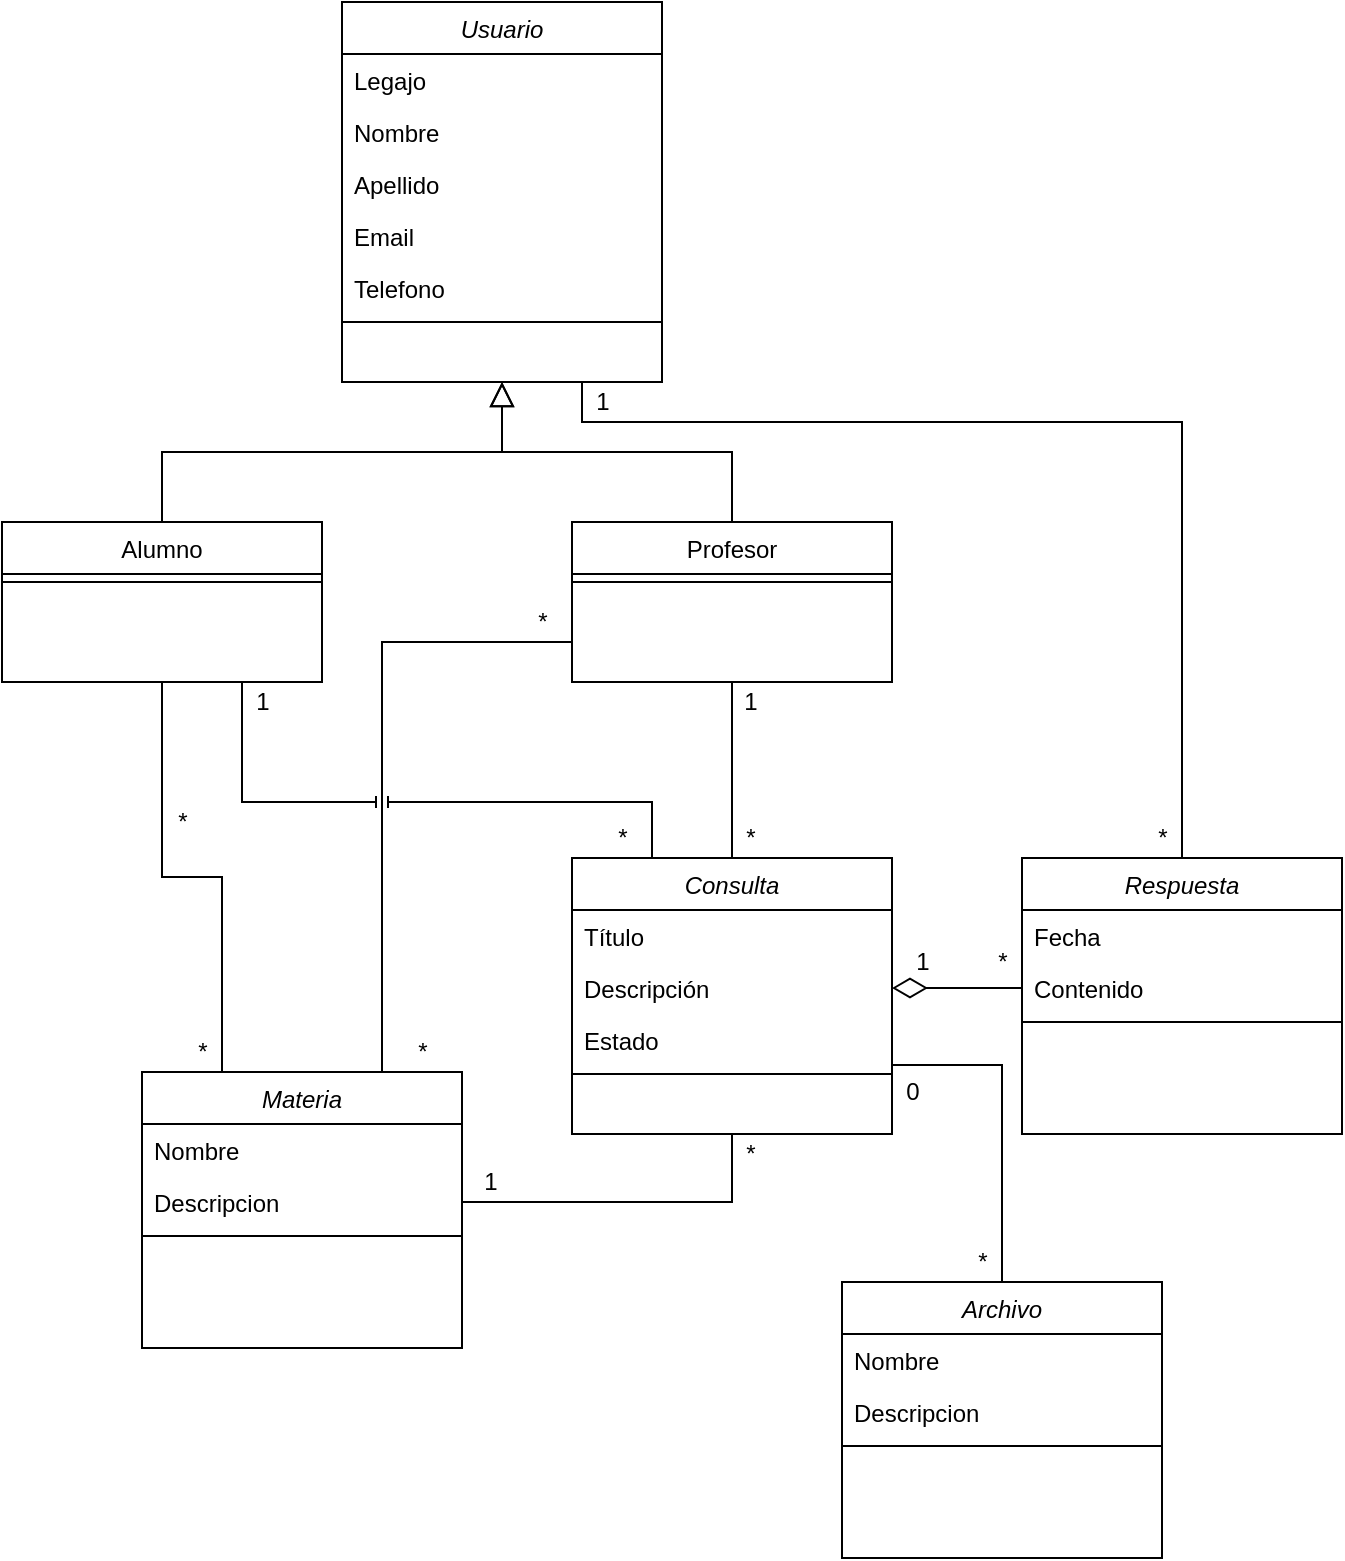 <mxfile>
    <diagram id="C5RBs43oDa-KdzZeNtuy" name="Page-1">
        <mxGraphModel dx="620" dy="420" grid="1" gridSize="10" guides="1" tooltips="1" connect="1" arrows="1" fold="1" page="1" pageScale="1" pageWidth="827" pageHeight="1169" math="0" shadow="0">
            <root>
                <mxCell id="WIyWlLk6GJQsqaUBKTNV-0"/>
                <mxCell id="WIyWlLk6GJQsqaUBKTNV-1" parent="WIyWlLk6GJQsqaUBKTNV-0"/>
                <mxCell id="zkfFHV4jXpPFQw0GAbJ--0" value="Usuario" style="swimlane;fontStyle=2;align=center;verticalAlign=top;childLayout=stackLayout;horizontal=1;startSize=26;horizontalStack=0;resizeParent=1;resizeLast=0;collapsible=1;marginBottom=0;rounded=0;shadow=0;strokeWidth=1;" parent="WIyWlLk6GJQsqaUBKTNV-1" vertex="1">
                    <mxGeometry x="210" y="50" width="160" height="190" as="geometry">
                        <mxRectangle x="230" y="140" width="160" height="26" as="alternateBounds"/>
                    </mxGeometry>
                </mxCell>
                <mxCell id="zkfFHV4jXpPFQw0GAbJ--1" value="Legajo" style="text;align=left;verticalAlign=top;spacingLeft=4;spacingRight=4;overflow=hidden;rotatable=0;points=[[0,0.5],[1,0.5]];portConstraint=eastwest;" parent="zkfFHV4jXpPFQw0GAbJ--0" vertex="1">
                    <mxGeometry y="26" width="160" height="26" as="geometry"/>
                </mxCell>
                <mxCell id="zkfFHV4jXpPFQw0GAbJ--2" value="Nombre" style="text;align=left;verticalAlign=top;spacingLeft=4;spacingRight=4;overflow=hidden;rotatable=0;points=[[0,0.5],[1,0.5]];portConstraint=eastwest;rounded=0;shadow=0;html=0;" parent="zkfFHV4jXpPFQw0GAbJ--0" vertex="1">
                    <mxGeometry y="52" width="160" height="26" as="geometry"/>
                </mxCell>
                <mxCell id="zkfFHV4jXpPFQw0GAbJ--3" value="Apellido" style="text;align=left;verticalAlign=top;spacingLeft=4;spacingRight=4;overflow=hidden;rotatable=0;points=[[0,0.5],[1,0.5]];portConstraint=eastwest;rounded=0;shadow=0;html=0;" parent="zkfFHV4jXpPFQw0GAbJ--0" vertex="1">
                    <mxGeometry y="78" width="160" height="26" as="geometry"/>
                </mxCell>
                <mxCell id="EM_2UDns_4nOkJSnk5Er-6" value="Email" style="text;align=left;verticalAlign=top;spacingLeft=4;spacingRight=4;overflow=hidden;rotatable=0;points=[[0,0.5],[1,0.5]];portConstraint=eastwest;rounded=0;shadow=0;html=0;" parent="zkfFHV4jXpPFQw0GAbJ--0" vertex="1">
                    <mxGeometry y="104" width="160" height="26" as="geometry"/>
                </mxCell>
                <mxCell id="EM_2UDns_4nOkJSnk5Er-7" value="Telefono" style="text;align=left;verticalAlign=top;spacingLeft=4;spacingRight=4;overflow=hidden;rotatable=0;points=[[0,0.5],[1,0.5]];portConstraint=eastwest;rounded=0;shadow=0;html=0;" parent="zkfFHV4jXpPFQw0GAbJ--0" vertex="1">
                    <mxGeometry y="130" width="160" height="26" as="geometry"/>
                </mxCell>
                <mxCell id="zkfFHV4jXpPFQw0GAbJ--4" value="" style="line;html=1;strokeWidth=1;align=left;verticalAlign=middle;spacingTop=-1;spacingLeft=3;spacingRight=3;rotatable=0;labelPosition=right;points=[];portConstraint=eastwest;" parent="zkfFHV4jXpPFQw0GAbJ--0" vertex="1">
                    <mxGeometry y="156" width="160" height="8" as="geometry"/>
                </mxCell>
                <mxCell id="zkfFHV4jXpPFQw0GAbJ--6" value="Alumno" style="swimlane;fontStyle=0;align=center;verticalAlign=top;childLayout=stackLayout;horizontal=1;startSize=26;horizontalStack=0;resizeParent=1;resizeLast=0;collapsible=1;marginBottom=0;rounded=0;shadow=0;strokeWidth=1;" parent="WIyWlLk6GJQsqaUBKTNV-1" vertex="1">
                    <mxGeometry x="40" y="310" width="160" height="80" as="geometry">
                        <mxRectangle x="130" y="380" width="160" height="26" as="alternateBounds"/>
                    </mxGeometry>
                </mxCell>
                <mxCell id="zkfFHV4jXpPFQw0GAbJ--9" value="" style="line;html=1;strokeWidth=1;align=left;verticalAlign=middle;spacingTop=-1;spacingLeft=3;spacingRight=3;rotatable=0;labelPosition=right;points=[];portConstraint=eastwest;" parent="zkfFHV4jXpPFQw0GAbJ--6" vertex="1">
                    <mxGeometry y="26" width="160" height="8" as="geometry"/>
                </mxCell>
                <mxCell id="zkfFHV4jXpPFQw0GAbJ--12" value="" style="endArrow=block;endSize=10;endFill=0;shadow=0;strokeWidth=1;rounded=0;edgeStyle=elbowEdgeStyle;elbow=vertical;" parent="WIyWlLk6GJQsqaUBKTNV-1" source="zkfFHV4jXpPFQw0GAbJ--6" target="zkfFHV4jXpPFQw0GAbJ--0" edge="1">
                    <mxGeometry width="160" relative="1" as="geometry">
                        <mxPoint x="200" y="203" as="sourcePoint"/>
                        <mxPoint x="200" y="203" as="targetPoint"/>
                    </mxGeometry>
                </mxCell>
                <mxCell id="zkfFHV4jXpPFQw0GAbJ--13" value="Profesor" style="swimlane;fontStyle=0;align=center;verticalAlign=top;childLayout=stackLayout;horizontal=1;startSize=26;horizontalStack=0;resizeParent=1;resizeLast=0;collapsible=1;marginBottom=0;rounded=0;shadow=0;strokeWidth=1;" parent="WIyWlLk6GJQsqaUBKTNV-1" vertex="1">
                    <mxGeometry x="325" y="310" width="160" height="80" as="geometry">
                        <mxRectangle x="340" y="380" width="170" height="26" as="alternateBounds"/>
                    </mxGeometry>
                </mxCell>
                <mxCell id="zkfFHV4jXpPFQw0GAbJ--15" value="" style="line;html=1;strokeWidth=1;align=left;verticalAlign=middle;spacingTop=-1;spacingLeft=3;spacingRight=3;rotatable=0;labelPosition=right;points=[];portConstraint=eastwest;" parent="zkfFHV4jXpPFQw0GAbJ--13" vertex="1">
                    <mxGeometry y="26" width="160" height="8" as="geometry"/>
                </mxCell>
                <mxCell id="zkfFHV4jXpPFQw0GAbJ--16" value="" style="endArrow=block;endSize=10;endFill=0;shadow=0;strokeWidth=1;rounded=0;edgeStyle=elbowEdgeStyle;elbow=vertical;" parent="WIyWlLk6GJQsqaUBKTNV-1" source="zkfFHV4jXpPFQw0GAbJ--13" target="zkfFHV4jXpPFQw0GAbJ--0" edge="1">
                    <mxGeometry width="160" relative="1" as="geometry">
                        <mxPoint x="210" y="373" as="sourcePoint"/>
                        <mxPoint x="310" y="271" as="targetPoint"/>
                    </mxGeometry>
                </mxCell>
                <mxCell id="EM_2UDns_4nOkJSnk5Er-0" value="Materia" style="swimlane;fontStyle=2;align=center;verticalAlign=top;childLayout=stackLayout;horizontal=1;startSize=26;horizontalStack=0;resizeParent=1;resizeLast=0;collapsible=1;marginBottom=0;rounded=0;shadow=0;strokeWidth=1;" parent="WIyWlLk6GJQsqaUBKTNV-1" vertex="1">
                    <mxGeometry x="110" y="585" width="160" height="138" as="geometry">
                        <mxRectangle x="230" y="140" width="160" height="26" as="alternateBounds"/>
                    </mxGeometry>
                </mxCell>
                <mxCell id="EM_2UDns_4nOkJSnk5Er-2" value="Nombre" style="text;align=left;verticalAlign=top;spacingLeft=4;spacingRight=4;overflow=hidden;rotatable=0;points=[[0,0.5],[1,0.5]];portConstraint=eastwest;rounded=0;shadow=0;html=0;" parent="EM_2UDns_4nOkJSnk5Er-0" vertex="1">
                    <mxGeometry y="26" width="160" height="26" as="geometry"/>
                </mxCell>
                <mxCell id="EM_2UDns_4nOkJSnk5Er-3" value="Descripcion" style="text;align=left;verticalAlign=top;spacingLeft=4;spacingRight=4;overflow=hidden;rotatable=0;points=[[0,0.5],[1,0.5]];portConstraint=eastwest;rounded=0;shadow=0;html=0;" parent="EM_2UDns_4nOkJSnk5Er-0" vertex="1">
                    <mxGeometry y="52" width="160" height="26" as="geometry"/>
                </mxCell>
                <mxCell id="EM_2UDns_4nOkJSnk5Er-4" value="" style="line;html=1;strokeWidth=1;align=left;verticalAlign=middle;spacingTop=-1;spacingLeft=3;spacingRight=3;rotatable=0;labelPosition=right;points=[];portConstraint=eastwest;" parent="EM_2UDns_4nOkJSnk5Er-0" vertex="1">
                    <mxGeometry y="78" width="160" height="8" as="geometry"/>
                </mxCell>
                <mxCell id="EM_2UDns_4nOkJSnk5Er-9" value="Consulta" style="swimlane;fontStyle=2;align=center;verticalAlign=top;childLayout=stackLayout;horizontal=1;startSize=26;horizontalStack=0;resizeParent=1;resizeLast=0;collapsible=1;marginBottom=0;rounded=0;shadow=0;strokeWidth=1;" parent="WIyWlLk6GJQsqaUBKTNV-1" vertex="1">
                    <mxGeometry x="325" y="478" width="160" height="138" as="geometry">
                        <mxRectangle x="230" y="140" width="160" height="26" as="alternateBounds"/>
                    </mxGeometry>
                </mxCell>
                <mxCell id="EM_2UDns_4nOkJSnk5Er-11" value="Título" style="text;align=left;verticalAlign=top;spacingLeft=4;spacingRight=4;overflow=hidden;rotatable=0;points=[[0,0.5],[1,0.5]];portConstraint=eastwest;rounded=0;shadow=0;html=0;" parent="EM_2UDns_4nOkJSnk5Er-9" vertex="1">
                    <mxGeometry y="26" width="160" height="26" as="geometry"/>
                </mxCell>
                <mxCell id="EM_2UDns_4nOkJSnk5Er-12" value="Descripción" style="text;align=left;verticalAlign=top;spacingLeft=4;spacingRight=4;overflow=hidden;rotatable=0;points=[[0,0.5],[1,0.5]];portConstraint=eastwest;rounded=0;shadow=0;html=0;" parent="EM_2UDns_4nOkJSnk5Er-9" vertex="1">
                    <mxGeometry y="52" width="160" height="26" as="geometry"/>
                </mxCell>
                <mxCell id="39" value="Estado" style="text;align=left;verticalAlign=top;spacingLeft=4;spacingRight=4;overflow=hidden;rotatable=0;points=[[0,0.5],[1,0.5]];portConstraint=eastwest;rounded=0;shadow=0;html=0;" vertex="1" parent="EM_2UDns_4nOkJSnk5Er-9">
                    <mxGeometry y="78" width="160" height="26" as="geometry"/>
                </mxCell>
                <mxCell id="EM_2UDns_4nOkJSnk5Er-13" value="" style="line;html=1;strokeWidth=1;align=left;verticalAlign=middle;spacingTop=-1;spacingLeft=3;spacingRight=3;rotatable=0;labelPosition=right;points=[];portConstraint=eastwest;" parent="EM_2UDns_4nOkJSnk5Er-9" vertex="1">
                    <mxGeometry y="104" width="160" height="8" as="geometry"/>
                </mxCell>
                <mxCell id="EM_2UDns_4nOkJSnk5Er-21" value="Respuesta" style="swimlane;fontStyle=2;align=center;verticalAlign=top;childLayout=stackLayout;horizontal=1;startSize=26;horizontalStack=0;resizeParent=1;resizeLast=0;collapsible=1;marginBottom=0;rounded=0;shadow=0;strokeWidth=1;" parent="WIyWlLk6GJQsqaUBKTNV-1" vertex="1">
                    <mxGeometry x="550" y="478" width="160" height="138" as="geometry">
                        <mxRectangle x="230" y="140" width="160" height="26" as="alternateBounds"/>
                    </mxGeometry>
                </mxCell>
                <mxCell id="EM_2UDns_4nOkJSnk5Er-23" value="Fecha" style="text;align=left;verticalAlign=top;spacingLeft=4;spacingRight=4;overflow=hidden;rotatable=0;points=[[0,0.5],[1,0.5]];portConstraint=eastwest;rounded=0;shadow=0;html=0;" parent="EM_2UDns_4nOkJSnk5Er-21" vertex="1">
                    <mxGeometry y="26" width="160" height="26" as="geometry"/>
                </mxCell>
                <mxCell id="EM_2UDns_4nOkJSnk5Er-24" value="Contenido" style="text;align=left;verticalAlign=top;spacingLeft=4;spacingRight=4;overflow=hidden;rotatable=0;points=[[0,0.5],[1,0.5]];portConstraint=eastwest;rounded=0;shadow=0;html=0;" parent="EM_2UDns_4nOkJSnk5Er-21" vertex="1">
                    <mxGeometry y="52" width="160" height="26" as="geometry"/>
                </mxCell>
                <mxCell id="EM_2UDns_4nOkJSnk5Er-25" value="" style="line;html=1;strokeWidth=1;align=left;verticalAlign=middle;spacingTop=-1;spacingLeft=3;spacingRight=3;rotatable=0;labelPosition=right;points=[];portConstraint=eastwest;" parent="EM_2UDns_4nOkJSnk5Er-21" vertex="1">
                    <mxGeometry y="78" width="160" height="8" as="geometry"/>
                </mxCell>
                <mxCell id="11" value="" style="group" vertex="1" connectable="0" parent="WIyWlLk6GJQsqaUBKTNV-1">
                    <mxGeometry x="490" y="520" width="50" height="20" as="geometry"/>
                </mxCell>
                <mxCell id="EM_2UDns_4nOkJSnk5Er-28" value="1" style="text;html=1;align=center;verticalAlign=middle;resizable=0;points=[];autosize=1;strokeColor=none;fillColor=none;" parent="11" vertex="1">
                    <mxGeometry width="20" height="20" as="geometry"/>
                </mxCell>
                <mxCell id="EM_2UDns_4nOkJSnk5Er-29" value="*" style="text;html=1;align=center;verticalAlign=middle;resizable=0;points=[];autosize=1;strokeColor=none;fillColor=none;" parent="11" vertex="1">
                    <mxGeometry x="40" width="20" height="20" as="geometry"/>
                </mxCell>
                <mxCell id="EM_2UDns_4nOkJSnk5Er-44" style="edgeStyle=none;rounded=0;jumpStyle=line;orthogonalLoop=1;jettySize=auto;html=1;startArrow=diamondThin;startFill=0;endArrow=none;endFill=0;startSize=15;sourcePerimeterSpacing=0;strokeColor=default;strokeWidth=1;entryX=0;entryY=0.5;entryDx=0;entryDy=0;exitX=1;exitY=0.5;exitDx=0;exitDy=0;" parent="11" source="EM_2UDns_4nOkJSnk5Er-12" target="EM_2UDns_4nOkJSnk5Er-24" edge="1">
                    <mxGeometry relative="1" as="geometry">
                        <mxPoint x="-65" y="210" as="sourcePoint"/>
                        <mxPoint x="-5" y="170" as="targetPoint"/>
                        <Array as="points"/>
                    </mxGeometry>
                </mxCell>
                <mxCell id="23" value="*" style="text;html=1;align=center;verticalAlign=middle;resizable=0;points=[];autosize=1;strokeColor=none;fillColor=none;" vertex="1" parent="WIyWlLk6GJQsqaUBKTNV-1">
                    <mxGeometry x="240" y="565" width="20" height="20" as="geometry"/>
                </mxCell>
                <mxCell id="0" value="" style="rounded=0;jumpStyle=line;orthogonalLoop=1;jettySize=auto;html=1;strokeColor=default;endArrow=none;endFill=0;entryX=0.5;entryY=1;entryDx=0;entryDy=0;exitX=0.25;exitY=0;exitDx=0;exitDy=0;edgeStyle=orthogonalEdgeStyle;" edge="1" parent="WIyWlLk6GJQsqaUBKTNV-1" source="EM_2UDns_4nOkJSnk5Er-0" target="zkfFHV4jXpPFQw0GAbJ--6">
                    <mxGeometry relative="1" as="geometry">
                        <mxPoint x="420" y="562" as="sourcePoint"/>
                        <mxPoint x="570" y="562" as="targetPoint"/>
                    </mxGeometry>
                </mxCell>
                <mxCell id="2" value="*" style="text;html=1;align=center;verticalAlign=middle;resizable=0;points=[];autosize=1;strokeColor=none;fillColor=none;" vertex="1" parent="WIyWlLk6GJQsqaUBKTNV-1">
                    <mxGeometry x="120" y="450" width="20" height="20" as="geometry"/>
                </mxCell>
                <mxCell id="3" value="*" style="text;html=1;align=center;verticalAlign=middle;resizable=0;points=[];autosize=1;strokeColor=none;fillColor=none;" vertex="1" parent="WIyWlLk6GJQsqaUBKTNV-1">
                    <mxGeometry x="130" y="565" width="20" height="20" as="geometry"/>
                </mxCell>
                <mxCell id="4" value="" style="rounded=0;jumpStyle=line;orthogonalLoop=1;jettySize=auto;html=1;strokeColor=default;endArrow=none;endFill=0;entryX=0.5;entryY=1;entryDx=0;entryDy=0;exitX=1;exitY=0.5;exitDx=0;exitDy=0;edgeStyle=orthogonalEdgeStyle;" edge="1" parent="WIyWlLk6GJQsqaUBKTNV-1" source="EM_2UDns_4nOkJSnk5Er-3" target="EM_2UDns_4nOkJSnk5Er-9">
                    <mxGeometry relative="1" as="geometry">
                        <mxPoint x="194" y="595" as="sourcePoint"/>
                        <mxPoint x="194" y="458" as="targetPoint"/>
                    </mxGeometry>
                </mxCell>
                <mxCell id="5" value="1" style="text;html=1;align=center;verticalAlign=middle;resizable=0;points=[];autosize=1;strokeColor=none;fillColor=none;" vertex="1" parent="WIyWlLk6GJQsqaUBKTNV-1">
                    <mxGeometry x="274" y="630" width="20" height="20" as="geometry"/>
                </mxCell>
                <mxCell id="8" value="*" style="text;html=1;align=center;verticalAlign=middle;resizable=0;points=[];autosize=1;strokeColor=none;fillColor=none;" vertex="1" parent="WIyWlLk6GJQsqaUBKTNV-1">
                    <mxGeometry x="404" y="616" width="20" height="20" as="geometry"/>
                </mxCell>
                <mxCell id="25" value="" style="rounded=0;jumpStyle=line;orthogonalLoop=1;jettySize=auto;html=1;strokeColor=default;endArrow=none;endFill=0;entryX=0.5;entryY=0;entryDx=0;entryDy=0;exitX=0.5;exitY=1;exitDx=0;exitDy=0;edgeStyle=orthogonalEdgeStyle;" edge="1" parent="WIyWlLk6GJQsqaUBKTNV-1" source="zkfFHV4jXpPFQw0GAbJ--13" target="EM_2UDns_4nOkJSnk5Er-9">
                    <mxGeometry relative="1" as="geometry">
                        <mxPoint x="280" y="660" as="sourcePoint"/>
                        <mxPoint x="415" y="626" as="targetPoint"/>
                    </mxGeometry>
                </mxCell>
                <mxCell id="26" value="1" style="text;html=1;align=center;verticalAlign=middle;resizable=0;points=[];autosize=1;strokeColor=none;fillColor=none;" vertex="1" parent="WIyWlLk6GJQsqaUBKTNV-1">
                    <mxGeometry x="404" y="390" width="20" height="20" as="geometry"/>
                </mxCell>
                <mxCell id="27" value="*" style="text;html=1;align=center;verticalAlign=middle;resizable=0;points=[];autosize=1;strokeColor=none;fillColor=none;" vertex="1" parent="WIyWlLk6GJQsqaUBKTNV-1">
                    <mxGeometry x="404" y="458" width="20" height="20" as="geometry"/>
                </mxCell>
                <mxCell id="28" value="" style="group" vertex="1" connectable="0" parent="WIyWlLk6GJQsqaUBKTNV-1">
                    <mxGeometry x="300" y="350" width="20" height="20" as="geometry"/>
                </mxCell>
                <mxCell id="21" value="" style="rounded=0;jumpStyle=line;orthogonalLoop=1;jettySize=auto;html=1;strokeColor=default;endArrow=none;endFill=0;exitX=0;exitY=0.75;exitDx=0;exitDy=0;edgeStyle=orthogonalEdgeStyle;entryX=0.75;entryY=0;entryDx=0;entryDy=0;" edge="1" parent="28" source="zkfFHV4jXpPFQw0GAbJ--13" target="EM_2UDns_4nOkJSnk5Er-0">
                    <mxGeometry relative="1" as="geometry">
                        <mxPoint x="230" y="109" as="sourcePoint"/>
                        <mxPoint x="-70" y="220" as="targetPoint"/>
                    </mxGeometry>
                </mxCell>
                <mxCell id="22" value="*" style="text;html=1;align=center;verticalAlign=middle;resizable=0;points=[];autosize=1;strokeColor=none;fillColor=none;" vertex="1" parent="28">
                    <mxGeometry width="20" height="20" as="geometry"/>
                </mxCell>
                <mxCell id="29" value="" style="rounded=0;jumpStyle=line;orthogonalLoop=1;jettySize=auto;html=1;strokeColor=default;endArrow=none;endFill=0;entryX=0.25;entryY=0;entryDx=0;entryDy=0;exitX=0.75;exitY=1;exitDx=0;exitDy=0;edgeStyle=orthogonalEdgeStyle;" edge="1" parent="WIyWlLk6GJQsqaUBKTNV-1" source="zkfFHV4jXpPFQw0GAbJ--6" target="EM_2UDns_4nOkJSnk5Er-9">
                    <mxGeometry relative="1" as="geometry">
                        <mxPoint x="415" y="390" as="sourcePoint"/>
                        <mxPoint x="415" y="488" as="targetPoint"/>
                        <Array as="points">
                            <mxPoint x="160" y="450"/>
                            <mxPoint x="365" y="450"/>
                        </Array>
                    </mxGeometry>
                </mxCell>
                <mxCell id="30" value="1" style="text;html=1;align=center;verticalAlign=middle;resizable=0;points=[];autosize=1;strokeColor=none;fillColor=none;" vertex="1" parent="WIyWlLk6GJQsqaUBKTNV-1">
                    <mxGeometry x="160" y="390" width="20" height="20" as="geometry"/>
                </mxCell>
                <mxCell id="31" value="*" style="text;html=1;align=center;verticalAlign=middle;resizable=0;points=[];autosize=1;strokeColor=none;fillColor=none;" vertex="1" parent="WIyWlLk6GJQsqaUBKTNV-1">
                    <mxGeometry x="340" y="458" width="20" height="20" as="geometry"/>
                </mxCell>
                <mxCell id="32" value="Archivo" style="swimlane;fontStyle=2;align=center;verticalAlign=top;childLayout=stackLayout;horizontal=1;startSize=26;horizontalStack=0;resizeParent=1;resizeLast=0;collapsible=1;marginBottom=0;rounded=0;shadow=0;strokeWidth=1;" vertex="1" parent="WIyWlLk6GJQsqaUBKTNV-1">
                    <mxGeometry x="460" y="690" width="160" height="138" as="geometry">
                        <mxRectangle x="230" y="140" width="160" height="26" as="alternateBounds"/>
                    </mxGeometry>
                </mxCell>
                <mxCell id="33" value="Nombre" style="text;align=left;verticalAlign=top;spacingLeft=4;spacingRight=4;overflow=hidden;rotatable=0;points=[[0,0.5],[1,0.5]];portConstraint=eastwest;rounded=0;shadow=0;html=0;" vertex="1" parent="32">
                    <mxGeometry y="26" width="160" height="26" as="geometry"/>
                </mxCell>
                <mxCell id="34" value="Descripcion" style="text;align=left;verticalAlign=top;spacingLeft=4;spacingRight=4;overflow=hidden;rotatable=0;points=[[0,0.5],[1,0.5]];portConstraint=eastwest;rounded=0;shadow=0;html=0;" vertex="1" parent="32">
                    <mxGeometry y="52" width="160" height="26" as="geometry"/>
                </mxCell>
                <mxCell id="35" value="" style="line;html=1;strokeWidth=1;align=left;verticalAlign=middle;spacingTop=-1;spacingLeft=3;spacingRight=3;rotatable=0;labelPosition=right;points=[];portConstraint=eastwest;" vertex="1" parent="32">
                    <mxGeometry y="78" width="160" height="8" as="geometry"/>
                </mxCell>
                <mxCell id="36" value="" style="rounded=0;jumpStyle=line;orthogonalLoop=1;jettySize=auto;html=1;strokeColor=default;endArrow=none;endFill=0;entryX=1;entryY=0.75;entryDx=0;entryDy=0;exitX=0.5;exitY=0;exitDx=0;exitDy=0;edgeStyle=orthogonalEdgeStyle;" edge="1" parent="WIyWlLk6GJQsqaUBKTNV-1" source="32" target="EM_2UDns_4nOkJSnk5Er-9">
                    <mxGeometry relative="1" as="geometry">
                        <mxPoint x="280" y="660" as="sourcePoint"/>
                        <mxPoint x="415" y="626" as="targetPoint"/>
                    </mxGeometry>
                </mxCell>
                <mxCell id="37" value="*" style="text;html=1;align=center;verticalAlign=middle;resizable=0;points=[];autosize=1;strokeColor=none;fillColor=none;" vertex="1" parent="WIyWlLk6GJQsqaUBKTNV-1">
                    <mxGeometry x="520" y="670" width="20" height="20" as="geometry"/>
                </mxCell>
                <mxCell id="38" value="0" style="text;html=1;align=center;verticalAlign=middle;resizable=0;points=[];autosize=1;strokeColor=none;fillColor=none;" vertex="1" parent="WIyWlLk6GJQsqaUBKTNV-1">
                    <mxGeometry x="480" y="580" width="30" height="30" as="geometry"/>
                </mxCell>
                <mxCell id="40" value="" style="rounded=0;jumpStyle=line;orthogonalLoop=1;jettySize=auto;html=1;strokeColor=default;endArrow=none;endFill=0;edgeStyle=orthogonalEdgeStyle;exitX=0.75;exitY=1;exitDx=0;exitDy=0;" edge="1" parent="WIyWlLk6GJQsqaUBKTNV-1" source="zkfFHV4jXpPFQw0GAbJ--0" target="EM_2UDns_4nOkJSnk5Er-21">
                    <mxGeometry relative="1" as="geometry">
                        <mxPoint x="440" y="170" as="sourcePoint"/>
                        <mxPoint x="375" y="488" as="targetPoint"/>
                        <Array as="points">
                            <mxPoint x="330" y="260"/>
                            <mxPoint x="630" y="260"/>
                        </Array>
                    </mxGeometry>
                </mxCell>
                <mxCell id="42" value="1" style="text;html=1;align=center;verticalAlign=middle;resizable=0;points=[];autosize=1;strokeColor=none;fillColor=none;" vertex="1" parent="WIyWlLk6GJQsqaUBKTNV-1">
                    <mxGeometry x="330" y="240" width="20" height="20" as="geometry"/>
                </mxCell>
                <mxCell id="43" value="*" style="text;html=1;align=center;verticalAlign=middle;resizable=0;points=[];autosize=1;strokeColor=none;fillColor=none;" vertex="1" parent="WIyWlLk6GJQsqaUBKTNV-1">
                    <mxGeometry x="610" y="458" width="20" height="20" as="geometry"/>
                </mxCell>
            </root>
        </mxGraphModel>
    </diagram>
</mxfile>